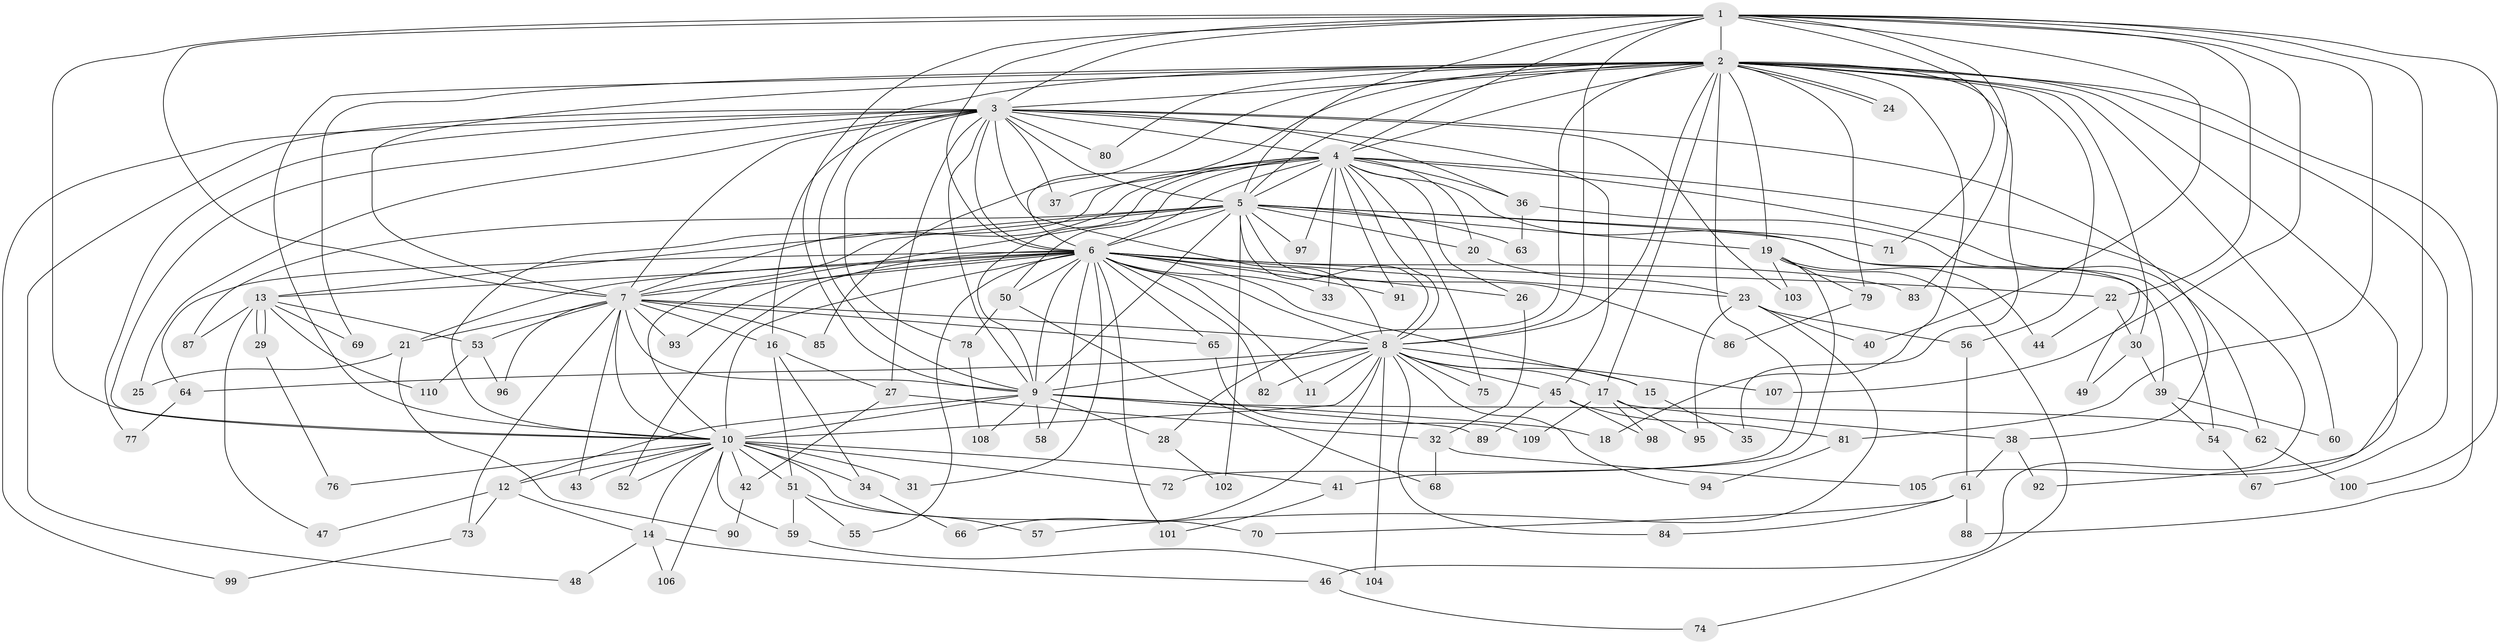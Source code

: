 // Generated by graph-tools (version 1.1) at 2025/13/03/09/25 04:13:45]
// undirected, 110 vertices, 245 edges
graph export_dot {
graph [start="1"]
  node [color=gray90,style=filled];
  1;
  2;
  3;
  4;
  5;
  6;
  7;
  8;
  9;
  10;
  11;
  12;
  13;
  14;
  15;
  16;
  17;
  18;
  19;
  20;
  21;
  22;
  23;
  24;
  25;
  26;
  27;
  28;
  29;
  30;
  31;
  32;
  33;
  34;
  35;
  36;
  37;
  38;
  39;
  40;
  41;
  42;
  43;
  44;
  45;
  46;
  47;
  48;
  49;
  50;
  51;
  52;
  53;
  54;
  55;
  56;
  57;
  58;
  59;
  60;
  61;
  62;
  63;
  64;
  65;
  66;
  67;
  68;
  69;
  70;
  71;
  72;
  73;
  74;
  75;
  76;
  77;
  78;
  79;
  80;
  81;
  82;
  83;
  84;
  85;
  86;
  87;
  88;
  89;
  90;
  91;
  92;
  93;
  94;
  95;
  96;
  97;
  98;
  99;
  100;
  101;
  102;
  103;
  104;
  105;
  106;
  107;
  108;
  109;
  110;
  1 -- 2;
  1 -- 3;
  1 -- 4;
  1 -- 5;
  1 -- 6;
  1 -- 7;
  1 -- 8;
  1 -- 9;
  1 -- 10;
  1 -- 22;
  1 -- 40;
  1 -- 71;
  1 -- 81;
  1 -- 83;
  1 -- 100;
  1 -- 105;
  1 -- 107;
  2 -- 3;
  2 -- 4;
  2 -- 5;
  2 -- 6;
  2 -- 7;
  2 -- 8;
  2 -- 9;
  2 -- 10;
  2 -- 17;
  2 -- 18;
  2 -- 19;
  2 -- 24;
  2 -- 24;
  2 -- 28;
  2 -- 30;
  2 -- 35;
  2 -- 56;
  2 -- 60;
  2 -- 67;
  2 -- 69;
  2 -- 72;
  2 -- 79;
  2 -- 80;
  2 -- 85;
  2 -- 88;
  2 -- 92;
  3 -- 4;
  3 -- 5;
  3 -- 6;
  3 -- 7;
  3 -- 8;
  3 -- 9;
  3 -- 10;
  3 -- 16;
  3 -- 25;
  3 -- 27;
  3 -- 36;
  3 -- 37;
  3 -- 38;
  3 -- 45;
  3 -- 48;
  3 -- 77;
  3 -- 78;
  3 -- 80;
  3 -- 99;
  3 -- 103;
  4 -- 5;
  4 -- 6;
  4 -- 7;
  4 -- 8;
  4 -- 9;
  4 -- 10;
  4 -- 20;
  4 -- 26;
  4 -- 33;
  4 -- 36;
  4 -- 37;
  4 -- 46;
  4 -- 49;
  4 -- 50;
  4 -- 62;
  4 -- 75;
  4 -- 91;
  4 -- 97;
  5 -- 6;
  5 -- 7;
  5 -- 8;
  5 -- 9;
  5 -- 10;
  5 -- 13;
  5 -- 19;
  5 -- 20;
  5 -- 39;
  5 -- 63;
  5 -- 71;
  5 -- 86;
  5 -- 87;
  5 -- 97;
  5 -- 102;
  6 -- 7;
  6 -- 8;
  6 -- 9;
  6 -- 10;
  6 -- 11;
  6 -- 13;
  6 -- 15;
  6 -- 21;
  6 -- 22;
  6 -- 23;
  6 -- 26;
  6 -- 31;
  6 -- 33;
  6 -- 50;
  6 -- 52;
  6 -- 55;
  6 -- 58;
  6 -- 64;
  6 -- 65;
  6 -- 82;
  6 -- 83;
  6 -- 91;
  6 -- 93;
  6 -- 101;
  7 -- 8;
  7 -- 9;
  7 -- 10;
  7 -- 16;
  7 -- 21;
  7 -- 43;
  7 -- 53;
  7 -- 65;
  7 -- 73;
  7 -- 85;
  7 -- 93;
  7 -- 96;
  8 -- 9;
  8 -- 10;
  8 -- 11;
  8 -- 15;
  8 -- 17;
  8 -- 45;
  8 -- 64;
  8 -- 66;
  8 -- 75;
  8 -- 82;
  8 -- 84;
  8 -- 94;
  8 -- 104;
  8 -- 107;
  9 -- 10;
  9 -- 12;
  9 -- 18;
  9 -- 28;
  9 -- 58;
  9 -- 62;
  9 -- 89;
  9 -- 108;
  10 -- 12;
  10 -- 14;
  10 -- 31;
  10 -- 34;
  10 -- 41;
  10 -- 42;
  10 -- 43;
  10 -- 51;
  10 -- 52;
  10 -- 59;
  10 -- 70;
  10 -- 72;
  10 -- 76;
  10 -- 106;
  12 -- 14;
  12 -- 47;
  12 -- 73;
  13 -- 29;
  13 -- 29;
  13 -- 47;
  13 -- 53;
  13 -- 69;
  13 -- 87;
  13 -- 110;
  14 -- 46;
  14 -- 48;
  14 -- 106;
  15 -- 35;
  16 -- 27;
  16 -- 34;
  16 -- 51;
  17 -- 38;
  17 -- 95;
  17 -- 98;
  17 -- 109;
  19 -- 41;
  19 -- 44;
  19 -- 74;
  19 -- 79;
  19 -- 103;
  20 -- 23;
  21 -- 25;
  21 -- 90;
  22 -- 30;
  22 -- 44;
  23 -- 40;
  23 -- 56;
  23 -- 57;
  23 -- 95;
  26 -- 32;
  27 -- 32;
  27 -- 42;
  28 -- 102;
  29 -- 76;
  30 -- 39;
  30 -- 49;
  32 -- 68;
  32 -- 105;
  34 -- 66;
  36 -- 54;
  36 -- 63;
  38 -- 61;
  38 -- 92;
  39 -- 54;
  39 -- 60;
  41 -- 101;
  42 -- 90;
  45 -- 81;
  45 -- 89;
  45 -- 98;
  46 -- 74;
  50 -- 68;
  50 -- 78;
  51 -- 55;
  51 -- 57;
  51 -- 59;
  53 -- 96;
  53 -- 110;
  54 -- 67;
  56 -- 61;
  59 -- 104;
  61 -- 70;
  61 -- 84;
  61 -- 88;
  62 -- 100;
  64 -- 77;
  65 -- 109;
  73 -- 99;
  78 -- 108;
  79 -- 86;
  81 -- 94;
}
